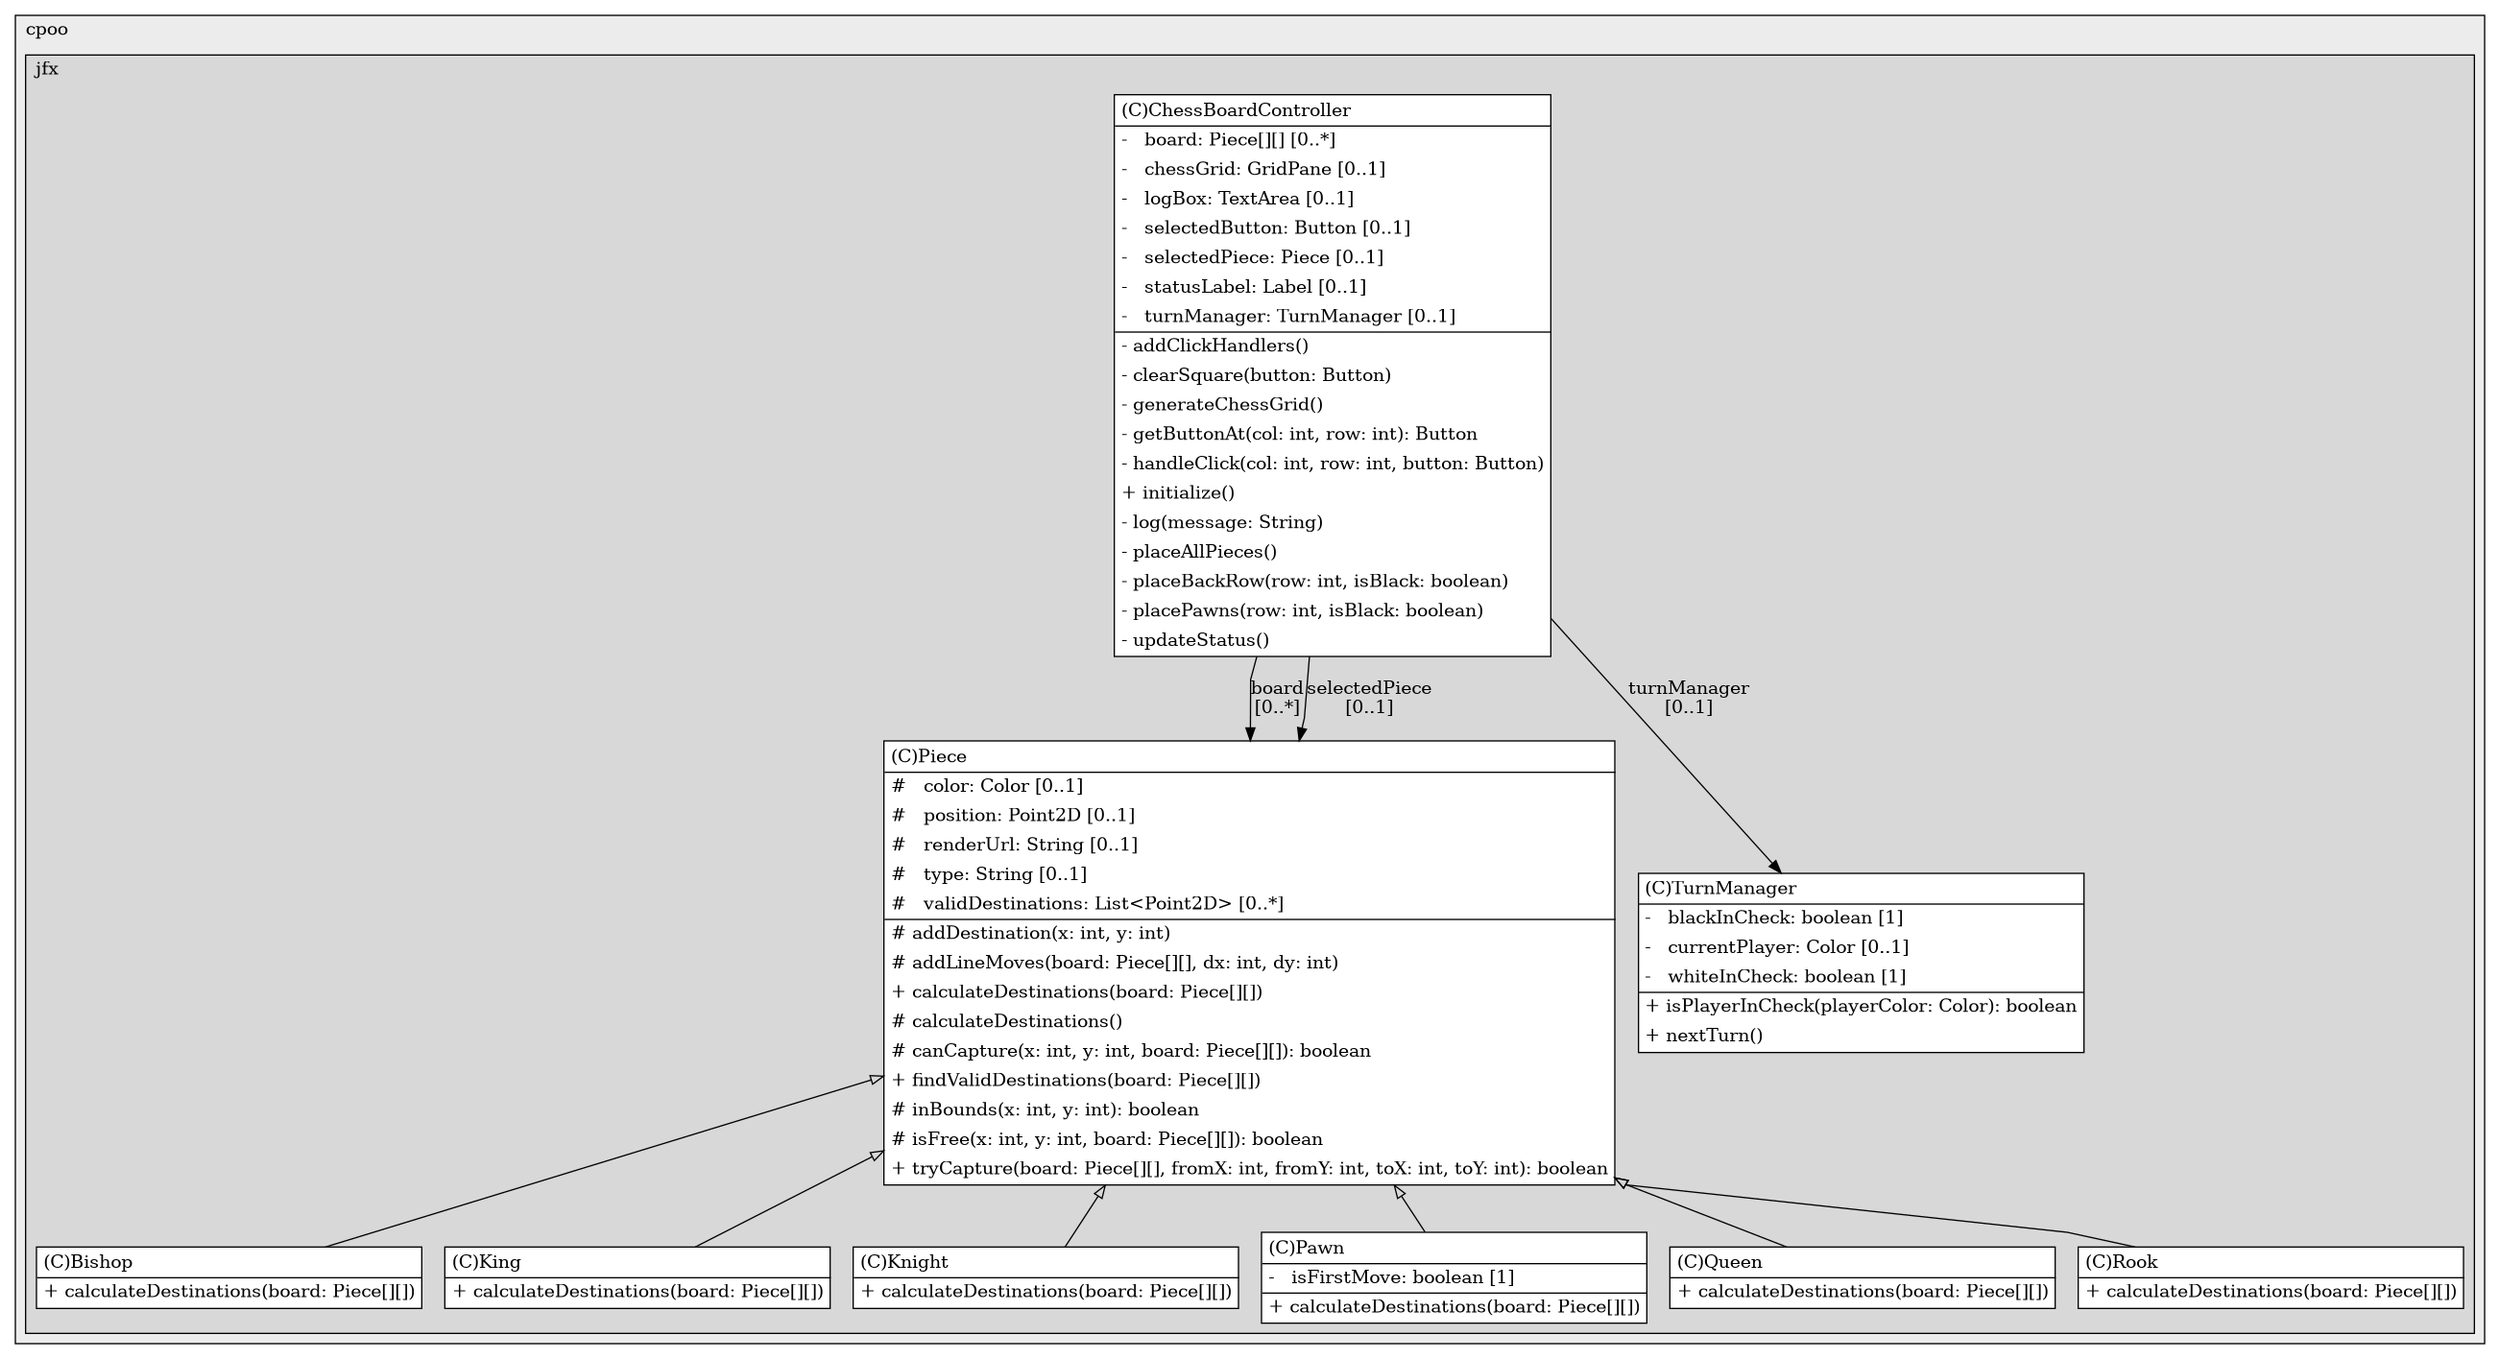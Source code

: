 @startuml

/' diagram meta data start
config=StructureConfiguration;
{
  "projectClassification": {
    "searchMode": "OpenProject", // OpenProject, AllProjects
    "includedProjects": "",
    "pathEndKeywords": "*.impl",
    "isClientPath": "",
    "isClientName": "",
    "isTestPath": "",
    "isTestName": "",
    "isMappingPath": "",
    "isMappingName": "",
    "isDataAccessPath": "",
    "isDataAccessName": "",
    "isDataStructurePath": "",
    "isDataStructureName": "",
    "isInterfaceStructuresPath": "",
    "isInterfaceStructuresName": "",
    "isEntryPointPath": "",
    "isEntryPointName": "",
    "treatFinalFieldsAsMandatory": false
  },
  "graphRestriction": {
    "classPackageExcludeFilter": "",
    "classPackageIncludeFilter": "",
    "classNameExcludeFilter": "",
    "classNameIncludeFilter": "",
    "methodNameExcludeFilter": "",
    "methodNameIncludeFilter": "",
    "removeByInheritance": "", // inheritance/annotation based filtering is done in a second step
    "removeByAnnotation": "",
    "removeByClassPackage": "", // cleanup the graph after inheritance/annotation based filtering is done
    "removeByClassName": "",
    "cutMappings": false,
    "cutEnum": true,
    "cutTests": true,
    "cutClient": true,
    "cutDataAccess": true,
    "cutInterfaceStructures": true,
    "cutDataStructures": true,
    "cutGetterAndSetter": true,
    "cutConstructors": true
  },
  "graphTraversal": {
    "forwardDepth": 3,
    "backwardDepth": 3,
    "classPackageExcludeFilter": "",
    "classPackageIncludeFilter": "",
    "classNameExcludeFilter": "",
    "classNameIncludeFilter": "",
    "methodNameExcludeFilter": "",
    "methodNameIncludeFilter": "",
    "hideMappings": false,
    "hideDataStructures": false,
    "hidePrivateMethods": true,
    "hideInterfaceCalls": true, // indirection: implementation -> interface (is hidden) -> implementation
    "onlyShowApplicationEntryPoints": false, // root node is included
    "useMethodCallsForStructureDiagram": "ForwardOnly" // ForwardOnly, BothDirections, No
  },
  "details": {
    "aggregation": "GroupByClass", // ByClass, GroupByClass, None
    "showClassGenericTypes": true,
    "showMethods": true,
    "showMethodParameterNames": true,
    "showMethodParameterTypes": true,
    "showMethodReturnType": true,
    "showPackageLevels": 2,
    "showDetailedClassStructure": true
  },
  "rootClass": "eseo.cpoo.jfx.ChessBoardController",
  "extensionCallbackMethod": "" // qualified.class.name#methodName - signature: public static String method(String)
}
diagram meta data end '/



digraph g {
    rankdir="TB"
    splines=polyline
    

'nodes 
subgraph cluster_3060493 { 
   	label=cpoo
	labeljust=l
	fillcolor="#ececec"
	style=filled
   
   subgraph cluster_342550619 { 
   	label=jfx
	labeljust=l
	fillcolor="#d8d8d8"
	style=filled
   
   Bishop303065459[
	label=<<TABLE BORDER="1" CELLBORDER="0" CELLPADDING="4" CELLSPACING="0">
<TR><TD ALIGN="LEFT" >(C)Bishop</TD></TR>
<HR/>
<TR><TD ALIGN="LEFT" >+ calculateDestinations(board: Piece[][])</TD></TR>
</TABLE>>
	style=filled
	margin=0
	shape=plaintext
	fillcolor="#FFFFFF"
];

ChessBoardController246921295[
	label=<<TABLE BORDER="1" CELLBORDER="0" CELLPADDING="4" CELLSPACING="0">
<TR><TD ALIGN="LEFT" >(C)ChessBoardController</TD></TR>
<HR/>
<TR><TD ALIGN="LEFT" >-   board: Piece[][] [0..*]</TD></TR>
<TR><TD ALIGN="LEFT" >-   chessGrid: GridPane [0..1]</TD></TR>
<TR><TD ALIGN="LEFT" >-   logBox: TextArea [0..1]</TD></TR>
<TR><TD ALIGN="LEFT" >-   selectedButton: Button [0..1]</TD></TR>
<TR><TD ALIGN="LEFT" >-   selectedPiece: Piece [0..1]</TD></TR>
<TR><TD ALIGN="LEFT" >-   statusLabel: Label [0..1]</TD></TR>
<TR><TD ALIGN="LEFT" >-   turnManager: TurnManager [0..1]</TD></TR>
<HR/>
<TR><TD ALIGN="LEFT" >- addClickHandlers()</TD></TR>
<TR><TD ALIGN="LEFT" >- clearSquare(button: Button)</TD></TR>
<TR><TD ALIGN="LEFT" >- generateChessGrid()</TD></TR>
<TR><TD ALIGN="LEFT" >- getButtonAt(col: int, row: int): Button</TD></TR>
<TR><TD ALIGN="LEFT" >- handleClick(col: int, row: int, button: Button)</TD></TR>
<TR><TD ALIGN="LEFT" >+ initialize()</TD></TR>
<TR><TD ALIGN="LEFT" >- log(message: String)</TD></TR>
<TR><TD ALIGN="LEFT" >- placeAllPieces()</TD></TR>
<TR><TD ALIGN="LEFT" >- placeBackRow(row: int, isBlack: boolean)</TD></TR>
<TR><TD ALIGN="LEFT" >- placePawns(row: int, isBlack: boolean)</TD></TR>
<TR><TD ALIGN="LEFT" >- updateStatus()</TD></TR>
</TABLE>>
	style=filled
	margin=0
	shape=plaintext
	fillcolor="#FFFFFF"
];

King303065459[
	label=<<TABLE BORDER="1" CELLBORDER="0" CELLPADDING="4" CELLSPACING="0">
<TR><TD ALIGN="LEFT" >(C)King</TD></TR>
<HR/>
<TR><TD ALIGN="LEFT" >+ calculateDestinations(board: Piece[][])</TD></TR>
</TABLE>>
	style=filled
	margin=0
	shape=plaintext
	fillcolor="#FFFFFF"
];

Knight303065459[
	label=<<TABLE BORDER="1" CELLBORDER="0" CELLPADDING="4" CELLSPACING="0">
<TR><TD ALIGN="LEFT" >(C)Knight</TD></TR>
<HR/>
<TR><TD ALIGN="LEFT" >+ calculateDestinations(board: Piece[][])</TD></TR>
</TABLE>>
	style=filled
	margin=0
	shape=plaintext
	fillcolor="#FFFFFF"
];

Pawn303065459[
	label=<<TABLE BORDER="1" CELLBORDER="0" CELLPADDING="4" CELLSPACING="0">
<TR><TD ALIGN="LEFT" >(C)Pawn</TD></TR>
<HR/>
<TR><TD ALIGN="LEFT" >-   isFirstMove: boolean [1]</TD></TR>
<HR/>
<TR><TD ALIGN="LEFT" >+ calculateDestinations(board: Piece[][])</TD></TR>
</TABLE>>
	style=filled
	margin=0
	shape=plaintext
	fillcolor="#FFFFFF"
];

Piece1476077472[
	label=<<TABLE BORDER="1" CELLBORDER="0" CELLPADDING="4" CELLSPACING="0">
<TR><TD ALIGN="LEFT" >(C)Piece</TD></TR>
<HR/>
<TR><TD ALIGN="LEFT" >#   color: Color [0..1]</TD></TR>
<TR><TD ALIGN="LEFT" >#   position: Point2D [0..1]</TD></TR>
<TR><TD ALIGN="LEFT" >#   renderUrl: String [0..1]</TD></TR>
<TR><TD ALIGN="LEFT" >#   type: String [0..1]</TD></TR>
<TR><TD ALIGN="LEFT" >#   validDestinations: List&lt;Point2D&gt; [0..*]</TD></TR>
<HR/>
<TR><TD ALIGN="LEFT" ># addDestination(x: int, y: int)</TD></TR>
<TR><TD ALIGN="LEFT" ># addLineMoves(board: Piece[][], dx: int, dy: int)</TD></TR>
<TR><TD ALIGN="LEFT" >+ calculateDestinations(board: Piece[][])</TD></TR>
<TR><TD ALIGN="LEFT" ># calculateDestinations()</TD></TR>
<TR><TD ALIGN="LEFT" ># canCapture(x: int, y: int, board: Piece[][]): boolean</TD></TR>
<TR><TD ALIGN="LEFT" >+ findValidDestinations(board: Piece[][])</TD></TR>
<TR><TD ALIGN="LEFT" ># inBounds(x: int, y: int): boolean</TD></TR>
<TR><TD ALIGN="LEFT" ># isFree(x: int, y: int, board: Piece[][]): boolean</TD></TR>
<TR><TD ALIGN="LEFT" >+ tryCapture(board: Piece[][], fromX: int, fromY: int, toX: int, toY: int): boolean</TD></TR>
</TABLE>>
	style=filled
	margin=0
	shape=plaintext
	fillcolor="#FFFFFF"
];

Queen303065459[
	label=<<TABLE BORDER="1" CELLBORDER="0" CELLPADDING="4" CELLSPACING="0">
<TR><TD ALIGN="LEFT" >(C)Queen</TD></TR>
<HR/>
<TR><TD ALIGN="LEFT" >+ calculateDestinations(board: Piece[][])</TD></TR>
</TABLE>>
	style=filled
	margin=0
	shape=plaintext
	fillcolor="#FFFFFF"
];

Rook303065459[
	label=<<TABLE BORDER="1" CELLBORDER="0" CELLPADDING="4" CELLSPACING="0">
<TR><TD ALIGN="LEFT" >(C)Rook</TD></TR>
<HR/>
<TR><TD ALIGN="LEFT" >+ calculateDestinations(board: Piece[][])</TD></TR>
</TABLE>>
	style=filled
	margin=0
	shape=plaintext
	fillcolor="#FFFFFF"
];

TurnManager1004619297[
	label=<<TABLE BORDER="1" CELLBORDER="0" CELLPADDING="4" CELLSPACING="0">
<TR><TD ALIGN="LEFT" >(C)TurnManager</TD></TR>
<HR/>
<TR><TD ALIGN="LEFT" >-   blackInCheck: boolean [1]</TD></TR>
<TR><TD ALIGN="LEFT" >-   currentPlayer: Color [0..1]</TD></TR>
<TR><TD ALIGN="LEFT" >-   whiteInCheck: boolean [1]</TD></TR>
<HR/>
<TR><TD ALIGN="LEFT" >+ isPlayerInCheck(playerColor: Color): boolean</TD></TR>
<TR><TD ALIGN="LEFT" >+ nextTurn()</TD></TR>
</TABLE>>
	style=filled
	margin=0
	shape=plaintext
	fillcolor="#FFFFFF"
];
} 
} 

'edges    
ChessBoardController246921295 -> Piece1476077472[label="board
[0..*]"];
ChessBoardController246921295 -> Piece1476077472[label="selectedPiece
[0..1]"];
ChessBoardController246921295 -> TurnManager1004619297[label="turnManager
[0..1]"];
Piece1476077472 -> Bishop303065459[arrowhead=none, arrowtail=empty, dir=both];
Piece1476077472 -> King303065459[arrowhead=none, arrowtail=empty, dir=both];
Piece1476077472 -> Knight303065459[arrowhead=none, arrowtail=empty, dir=both];
Piece1476077472 -> Pawn303065459[arrowhead=none, arrowtail=empty, dir=both];
Piece1476077472 -> Queen303065459[arrowhead=none, arrowtail=empty, dir=both];
Piece1476077472 -> Rook303065459[arrowhead=none, arrowtail=empty, dir=both];
    
}
@enduml